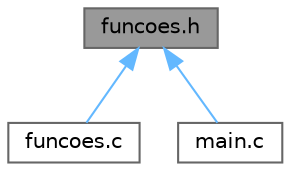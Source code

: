 digraph "funcoes.h"
{
 // LATEX_PDF_SIZE
  bgcolor="transparent";
  edge [fontname=Helvetica,fontsize=10,labelfontname=Helvetica,labelfontsize=10];
  node [fontname=Helvetica,fontsize=10,shape=box,height=0.2,width=0.4];
  Node1 [id="Node000001",label="funcoes.h",height=0.2,width=0.4,color="gray40", fillcolor="grey60", style="filled", fontcolor="black",tooltip="Declarações de funções auxiliares para a manipulação de antenas e locais nefastos."];
  Node1 -> Node2 [id="edge1_Node000001_Node000002",dir="back",color="steelblue1",style="solid",tooltip=" "];
  Node2 [id="Node000002",label="funcoes.c",height=0.2,width=0.4,color="grey40", fillcolor="white", style="filled",URL="$funcoes_8c.html",tooltip="Implementação de funções auxiliares para manipulação de antenas e locais nefastos."];
  Node1 -> Node3 [id="edge2_Node000001_Node000003",dir="back",color="steelblue1",style="solid",tooltip=" "];
  Node3 [id="Node000003",label="main.c",height=0.2,width=0.4,color="grey40", fillcolor="white", style="filled",URL="$main_8c.html",tooltip="Programa para manipular antenas e identificar locais com efeito nefasto."];
}

